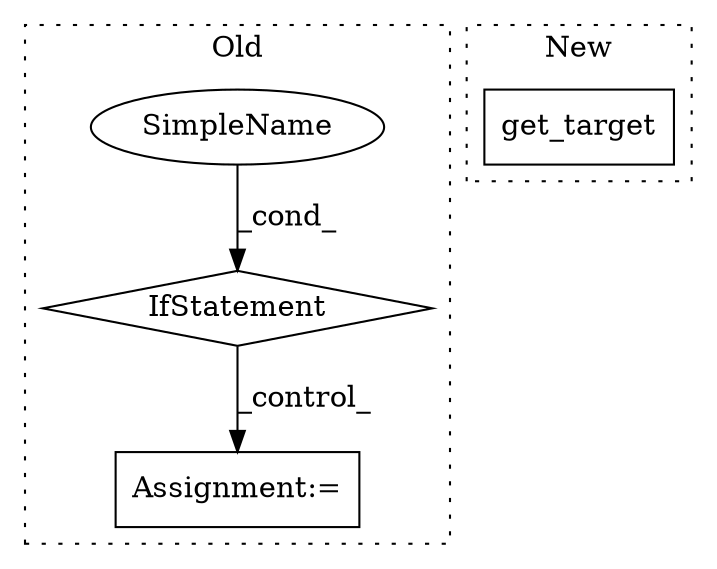 digraph G {
subgraph cluster0 {
1 [label="IfStatement" a="25" s="5807,5819" l="4,2" shape="diamond"];
3 [label="SimpleName" a="42" s="5811" l="8" shape="ellipse"];
4 [label="Assignment:=" a="7" s="6048" l="1" shape="box"];
label = "Old";
style="dotted";
}
subgraph cluster1 {
2 [label="get_target" a="32" s="6826,6859" l="11,1" shape="box"];
label = "New";
style="dotted";
}
1 -> 4 [label="_control_"];
3 -> 1 [label="_cond_"];
}